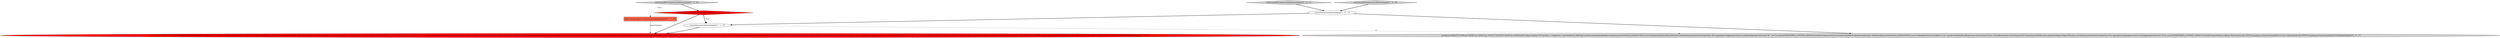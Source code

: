 digraph {
6 [style = filled, label = "!isRewriteJoinToFilter(queryContext)@@@3@@@['0', '1', '0']", fillcolor = red, shape = diamond image = "AAA1AAABBB2BBB"];
2 [style = filled, label = "cannotVectorize()@@@3@@@['1', '0', '1']", fillcolor = white, shape = ellipse image = "AAA0AAABBB1BBB"];
8 [style = filled, label = "testQuery(\"(SELECT SUM(cnt) FROM foo UNION ALL SELECT COUNT(*) FROM foo INNER JOIN lookup.lookyloo ON foo.dim1 = lookyloo.k) \",ImmutableList.of(Druids.newTimeseriesQueryBuilder().dataSource(CalciteTests.DATASOURCE1).intervals(querySegmentSpec(Filtration.eternity())).granularity(Granularities.ALL).aggregators(aggregators(new LongSumAggregatorFactory(\"a0\",\"cnt\"))).context(TIMESERIES_CONTEXT_DEFAULT).build(),Druids.newTimeseriesQueryBuilder().dataSource(join(new TableDataSource(CalciteTests.DATASOURCE1),new LookupDataSource(\"lookyloo\"),\"j0.\",equalsCondition(DruidExpression.fromColumn(\"dim1\"),DruidExpression.fromColumn(\"j0.k\")),JoinType.INNER)).intervals(querySegmentSpec(Filtration.eternity())).granularity(Granularities.ALL).aggregators(aggregators(new CountAggregatorFactory(\"a0\"))).context(TIMESERIES_CONTEXT_DEFAULT).build()),ImmutableList.of(new Object((((edu.fdu.CPPDG.tinypdg.pe.ExpressionInfo@921a1f,new Object((((edu.fdu.CPPDG.tinypdg.pe.ExpressionInfo@921a23))@@@4@@@['0', '0', '1']", fillcolor = lightgray, shape = ellipse image = "AAA0AAABBB3BBB"];
3 [style = filled, label = "testQuery(\"(SELECT COUNT(*) FROM foo INNER JOIN lookup.lookyloo ON foo.dim1 = lookyloo.k) UNION ALL SELECT SUM(cnt) FROM foo\",queryContext,ImmutableList.of(Druids.newTimeseriesQueryBuilder().dataSource(join(new TableDataSource(CalciteTests.DATASOURCE1),new LookupDataSource(\"lookyloo\"),\"j0.\",equalsCondition(DruidExpression.fromColumn(\"dim1\"),DruidExpression.fromColumn(\"j0.k\")),JoinType.INNER)).intervals(querySegmentSpec(Filtration.eternity())).granularity(Granularities.ALL).aggregators(aggregators(new CountAggregatorFactory(\"a0\"))).context(TIMESERIES_CONTEXT_DEFAULT).build().withOverriddenContext(queryContext),Druids.newTimeseriesQueryBuilder().dataSource(CalciteTests.DATASOURCE1).intervals(querySegmentSpec(Filtration.eternity())).granularity(Granularities.ALL).aggregators(aggregators(new LongSumAggregatorFactory(\"a0\",\"cnt\"))).context(TIMESERIES_CONTEXT_DEFAULT).build().withOverriddenContext(queryContext)),ImmutableList.of(new Object((((edu.fdu.CPPDG.tinypdg.pe.ExpressionInfo@9219af,new Object((((edu.fdu.CPPDG.tinypdg.pe.ExpressionInfo@9219b3))@@@6@@@['0', '1', '0']", fillcolor = red, shape = ellipse image = "AAA1AAABBB2BBB"];
7 [style = filled, label = "testUnionAllTwoQueriesRightQueryIsJoin['0', '0', '1']", fillcolor = lightgray, shape = diamond image = "AAA0AAABBB3BBB"];
5 [style = filled, label = "Map<String,Object> queryContext@@@2@@@['0', '1', '0']", fillcolor = tomato, shape = box image = "AAA1AAABBB2BBB"];
4 [style = filled, label = "testUnionAllTwoQueriesLeftQueryIsJoin['0', '1', '0']", fillcolor = lightgray, shape = diamond image = "AAA0AAABBB2BBB"];
0 [style = filled, label = "cannotVectorize()@@@4@@@['1', '1', '0']", fillcolor = white, shape = ellipse image = "AAA0AAABBB1BBB"];
1 [style = filled, label = "testUnionAllTwoQueriesLeftQueryIsJoin['1', '0', '0']", fillcolor = lightgray, shape = diamond image = "AAA0AAABBB1BBB"];
0->3 [style = bold, label=""];
6->3 [style = bold, label=""];
4->5 [style = dotted, label="true"];
0->8 [style = dashed, label="0"];
1->2 [style = bold, label=""];
2->0 [style = bold, label=""];
6->0 [style = bold, label=""];
6->0 [style = dotted, label="true"];
5->3 [style = solid, label="queryContext"];
4->6 [style = bold, label=""];
7->2 [style = bold, label=""];
2->8 [style = bold, label=""];
}
